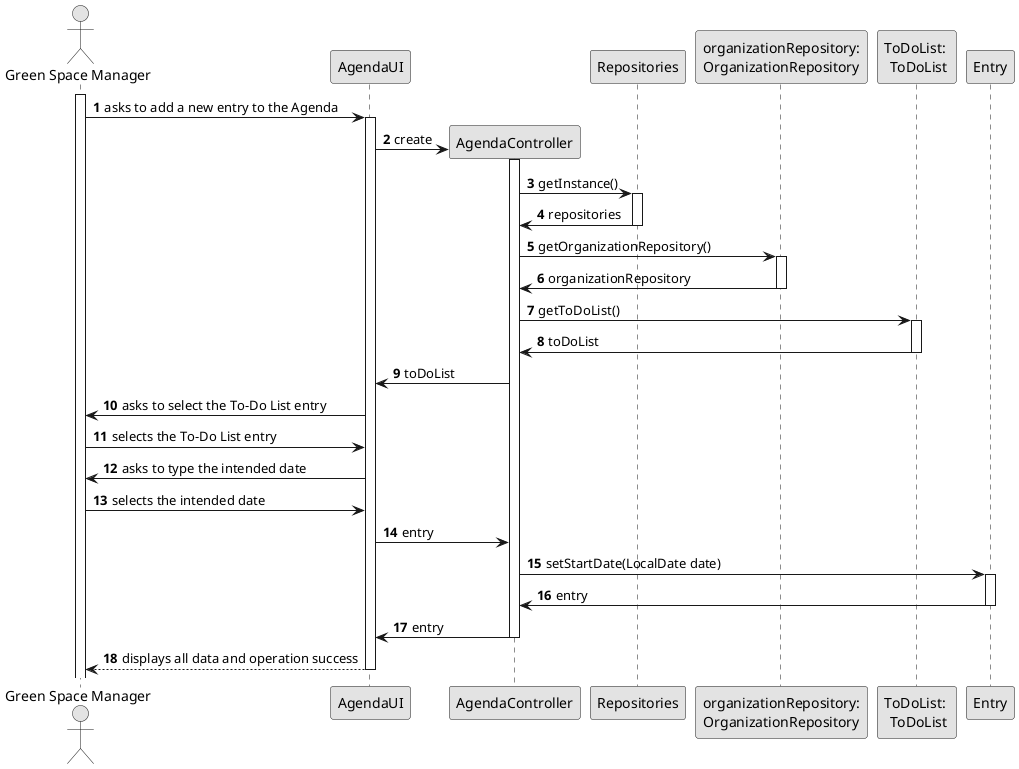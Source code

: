 @startuml
skinparam monochrome true
skinparam packageStyle rectangle
skinparam shadowing false

autonumber

'hide footbox
actor "Green Space Manager" as GSM
participant "AgendaUI" as UI
participant "AgendaController" as CTRL
participant "Repositories" as Rep
participant "organizationRepository:\nOrganizationRepository" as organizationRepository
participant "ToDoList: \n ToDoList" as TDL
participant "Entry" as Entry

activate GSM

     GSM -> UI : asks to add a new entry to the Agenda

     activate UI

            UI -> CTRL** : create

     activate CTRL
            CTRL -> Rep : getInstance()
     activate Rep

                      Rep -> CTRL : repositories

               deactivate Rep

                      CTRL -> organizationRepository : getOrganizationRepository()

               activate organizationRepository

                      organizationRepository -> CTRL : organizationRepository

               deactivate organizationRepository

                      CTRL -> TDL : getToDoList()

               activate TDL

                      TDL -> CTRL : toDoList

               deactivate TDL

                      CTRL -> UI : toDoList
                      UI -> GSM : asks to select the To-Do List entry
                      GSM -> UI : selects the To-Do List entry
                      UI -> GSM : asks to type the intended date
                      GSM -> UI : selects the intended date
                      UI -> CTRL : entry
                      CTRL -> Entry : setStartDate(LocalDate date)
                      activate Entry
                      Entry -> CTRL : entry


          deactivate Entry

                 CTRL -> UI : entry

          deactivate CTRL

          UI --> GSM : displays all data and operation success

          deactivate UI

@enduml
